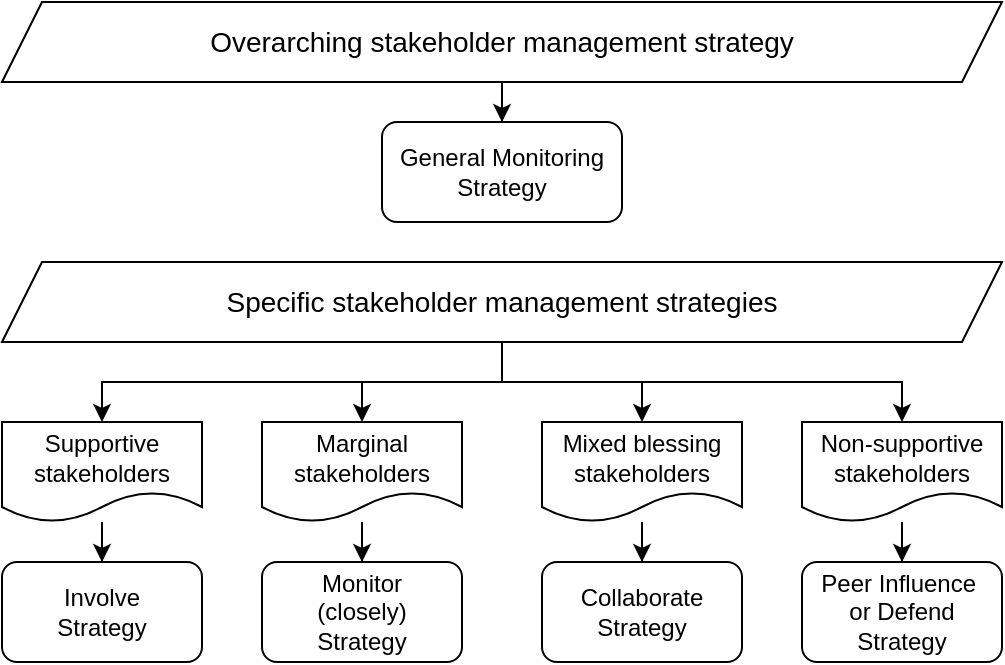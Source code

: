 <mxfile version="28.0.6">
  <diagram name="Strona-1" id="xCCsqhU6PNBuaq4Lg01Y">
    <mxGraphModel dx="713" dy="490" grid="1" gridSize="10" guides="1" tooltips="1" connect="1" arrows="1" fold="1" page="1" pageScale="1" pageWidth="827" pageHeight="1169" math="0" shadow="0">
      <root>
        <mxCell id="0" />
        <mxCell id="1" parent="0" />
        <mxCell id="tlA8XyT9zvOroINSg6rd-4" value="" style="edgeStyle=orthogonalEdgeStyle;rounded=0;orthogonalLoop=1;jettySize=auto;html=1;" edge="1" parent="1" source="tlA8XyT9zvOroINSg6rd-2" target="tlA8XyT9zvOroINSg6rd-3">
          <mxGeometry relative="1" as="geometry" />
        </mxCell>
        <mxCell id="tlA8XyT9zvOroINSg6rd-2" value="&lt;font style=&quot;font-size: 14px;&quot;&gt;Overarching stakeholder management strategy&lt;/font&gt;" style="shape=parallelogram;perimeter=parallelogramPerimeter;whiteSpace=wrap;html=1;fixedSize=1;" vertex="1" parent="1">
          <mxGeometry x="160" y="90" width="500" height="40" as="geometry" />
        </mxCell>
        <mxCell id="tlA8XyT9zvOroINSg6rd-3" value="General Monitoring&lt;br&gt;Strategy" style="rounded=1;whiteSpace=wrap;html=1;" vertex="1" parent="1">
          <mxGeometry x="350" y="150" width="120" height="50" as="geometry" />
        </mxCell>
        <mxCell id="tlA8XyT9zvOroINSg6rd-13" value="" style="edgeStyle=orthogonalEdgeStyle;rounded=0;orthogonalLoop=1;jettySize=auto;html=1;" edge="1" parent="1" source="tlA8XyT9zvOroINSg6rd-6" target="tlA8XyT9zvOroINSg6rd-12">
          <mxGeometry relative="1" as="geometry" />
        </mxCell>
        <mxCell id="tlA8XyT9zvOroINSg6rd-6" value="&lt;font style=&quot;font-size: 14px;&quot;&gt;Specific stakeholder management strategies&lt;/font&gt;" style="shape=parallelogram;perimeter=parallelogramPerimeter;whiteSpace=wrap;html=1;fixedSize=1;size=20;" vertex="1" parent="1">
          <mxGeometry x="160" y="220" width="500" height="40" as="geometry" />
        </mxCell>
        <mxCell id="tlA8XyT9zvOroINSg6rd-7" value="Involve &lt;br&gt;Strategy" style="rounded=1;whiteSpace=wrap;html=1;" vertex="1" parent="1">
          <mxGeometry x="160" y="370" width="100" height="50" as="geometry" />
        </mxCell>
        <mxCell id="tlA8XyT9zvOroINSg6rd-24" value="" style="edgeStyle=orthogonalEdgeStyle;rounded=0;orthogonalLoop=1;jettySize=auto;html=1;" edge="1" parent="1" source="tlA8XyT9zvOroINSg6rd-12" target="tlA8XyT9zvOroINSg6rd-7">
          <mxGeometry relative="1" as="geometry" />
        </mxCell>
        <mxCell id="tlA8XyT9zvOroINSg6rd-12" value="Supportive stakeholders" style="shape=document;whiteSpace=wrap;html=1;boundedLbl=1;" vertex="1" parent="1">
          <mxGeometry x="160" y="300" width="100" height="50" as="geometry" />
        </mxCell>
        <mxCell id="tlA8XyT9zvOroINSg6rd-25" value="" style="edgeStyle=orthogonalEdgeStyle;rounded=0;orthogonalLoop=1;jettySize=auto;html=1;" edge="1" parent="1" source="tlA8XyT9zvOroINSg6rd-14" target="tlA8XyT9zvOroINSg6rd-20">
          <mxGeometry relative="1" as="geometry" />
        </mxCell>
        <mxCell id="tlA8XyT9zvOroINSg6rd-14" value="Marginal&lt;br&gt;stakeholders" style="shape=document;whiteSpace=wrap;html=1;boundedLbl=1;" vertex="1" parent="1">
          <mxGeometry x="290" y="300" width="100" height="50" as="geometry" />
        </mxCell>
        <mxCell id="tlA8XyT9zvOroINSg6rd-26" value="" style="edgeStyle=orthogonalEdgeStyle;rounded=0;orthogonalLoop=1;jettySize=auto;html=1;" edge="1" parent="1" source="tlA8XyT9zvOroINSg6rd-15" target="tlA8XyT9zvOroINSg6rd-21">
          <mxGeometry relative="1" as="geometry" />
        </mxCell>
        <mxCell id="tlA8XyT9zvOroINSg6rd-15" value="Mixed blessing&lt;br&gt;stakeholders" style="shape=document;whiteSpace=wrap;html=1;boundedLbl=1;" vertex="1" parent="1">
          <mxGeometry x="430" y="300" width="100" height="50" as="geometry" />
        </mxCell>
        <mxCell id="tlA8XyT9zvOroINSg6rd-27" value="" style="edgeStyle=orthogonalEdgeStyle;rounded=0;orthogonalLoop=1;jettySize=auto;html=1;" edge="1" parent="1" source="tlA8XyT9zvOroINSg6rd-16" target="tlA8XyT9zvOroINSg6rd-22">
          <mxGeometry relative="1" as="geometry" />
        </mxCell>
        <mxCell id="tlA8XyT9zvOroINSg6rd-16" value="Non-supportive&lt;br&gt;stakeholders" style="shape=document;whiteSpace=wrap;html=1;boundedLbl=1;" vertex="1" parent="1">
          <mxGeometry x="560" y="300" width="100" height="50" as="geometry" />
        </mxCell>
        <mxCell id="tlA8XyT9zvOroINSg6rd-17" value="" style="endArrow=classic;html=1;rounded=0;exitX=0.5;exitY=1;exitDx=0;exitDy=0;entryX=0.5;entryY=0;entryDx=0;entryDy=0;edgeStyle=orthogonalEdgeStyle;" edge="1" parent="1" source="tlA8XyT9zvOroINSg6rd-6" target="tlA8XyT9zvOroINSg6rd-15">
          <mxGeometry width="50" height="50" relative="1" as="geometry">
            <mxPoint x="400" y="260" as="sourcePoint" />
            <mxPoint x="450" y="210" as="targetPoint" />
          </mxGeometry>
        </mxCell>
        <mxCell id="tlA8XyT9zvOroINSg6rd-18" value="" style="endArrow=classic;html=1;rounded=0;exitX=0.5;exitY=1;exitDx=0;exitDy=0;entryX=0.5;entryY=0;entryDx=0;entryDy=0;edgeStyle=orthogonalEdgeStyle;" edge="1" parent="1" source="tlA8XyT9zvOroINSg6rd-6" target="tlA8XyT9zvOroINSg6rd-16">
          <mxGeometry width="50" height="50" relative="1" as="geometry">
            <mxPoint x="400" y="260" as="sourcePoint" />
            <mxPoint x="450" y="210" as="targetPoint" />
          </mxGeometry>
        </mxCell>
        <mxCell id="tlA8XyT9zvOroINSg6rd-19" value="" style="endArrow=classic;html=1;rounded=0;exitX=0.5;exitY=1;exitDx=0;exitDy=0;entryX=0.5;entryY=0;entryDx=0;entryDy=0;edgeStyle=orthogonalEdgeStyle;" edge="1" parent="1" source="tlA8XyT9zvOroINSg6rd-6" target="tlA8XyT9zvOroINSg6rd-14">
          <mxGeometry width="50" height="50" relative="1" as="geometry">
            <mxPoint x="400" y="260" as="sourcePoint" />
            <mxPoint x="450" y="210" as="targetPoint" />
          </mxGeometry>
        </mxCell>
        <mxCell id="tlA8XyT9zvOroINSg6rd-20" value="Monitor&lt;br&gt;(closely)&lt;br&gt;Strategy" style="rounded=1;whiteSpace=wrap;html=1;" vertex="1" parent="1">
          <mxGeometry x="290" y="370" width="100" height="50" as="geometry" />
        </mxCell>
        <mxCell id="tlA8XyT9zvOroINSg6rd-21" value="Collaborate&lt;br&gt;Strategy" style="rounded=1;whiteSpace=wrap;html=1;" vertex="1" parent="1">
          <mxGeometry x="430" y="370" width="100" height="50" as="geometry" />
        </mxCell>
        <mxCell id="tlA8XyT9zvOroINSg6rd-22" value="Peer Influence&amp;nbsp;&lt;br&gt;or Defend&lt;br&gt;Strategy" style="rounded=1;whiteSpace=wrap;html=1;" vertex="1" parent="1">
          <mxGeometry x="560" y="370" width="100" height="50" as="geometry" />
        </mxCell>
      </root>
    </mxGraphModel>
  </diagram>
</mxfile>
